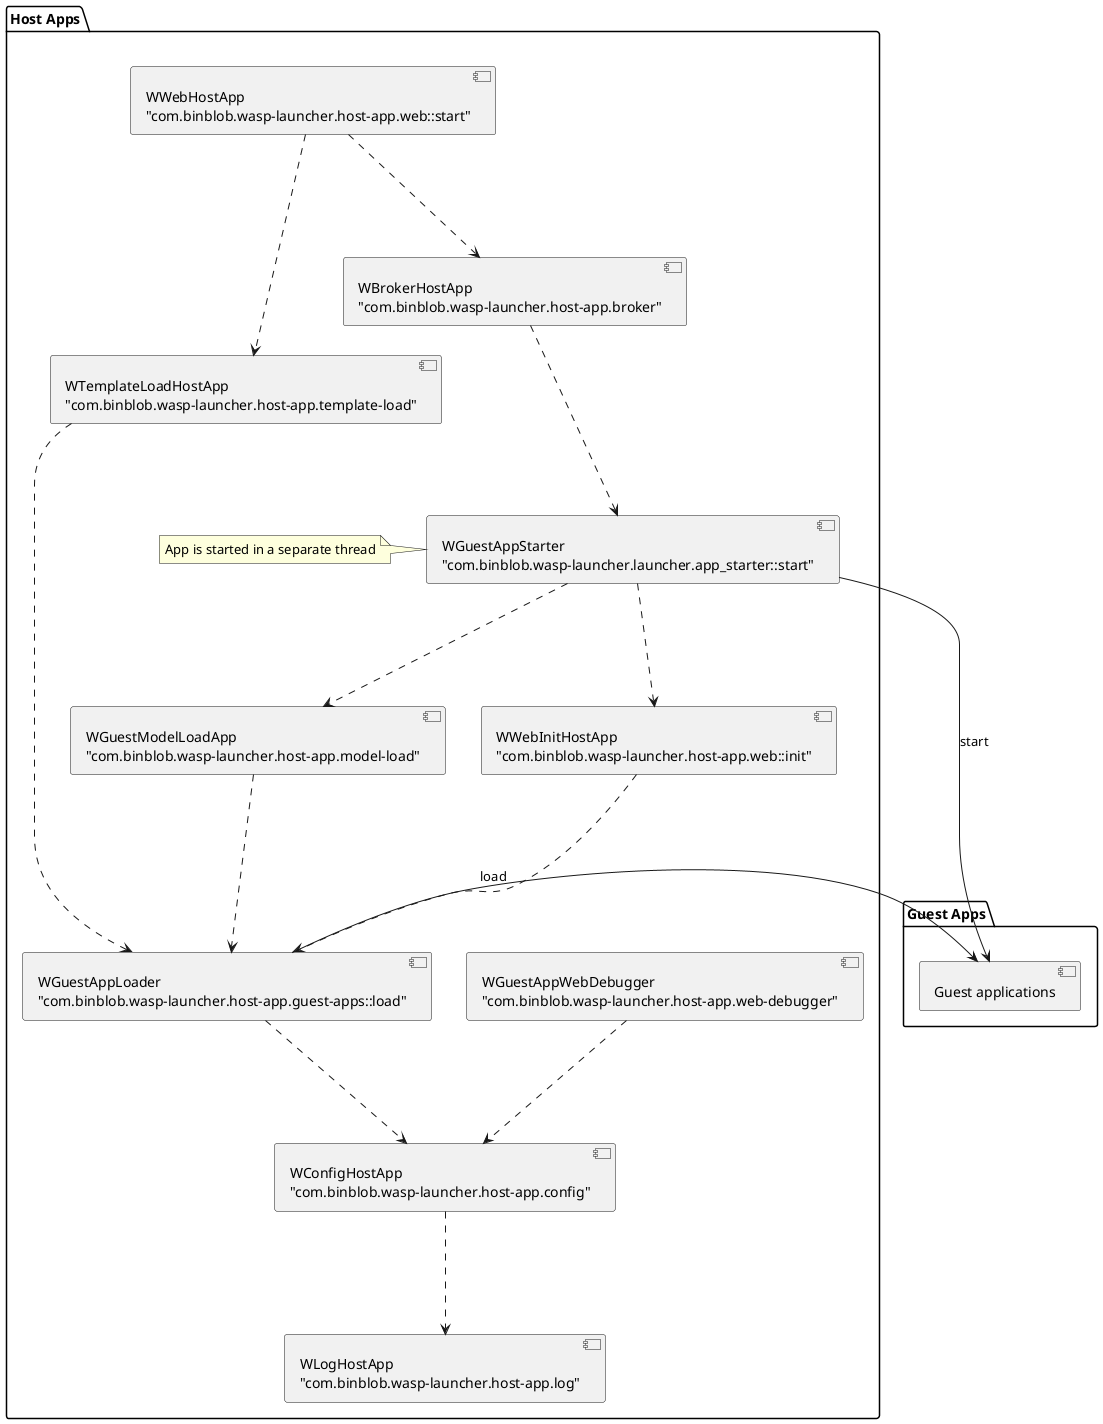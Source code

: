 @startuml

package "Host Apps" {
component log [
WLogHostApp
"com.binblob.wasp-launcher.host-app.log"
]

component config [
WConfigHostApp
"com.binblob.wasp-launcher.host-app.config"
]

component loader [
WGuestAppLoader
"com.binblob.wasp-launcher.host-app.guest-apps::load"
]

component model [
WGuestModelLoadApp
"com.binblob.wasp-launcher.host-app.model-load"
]

component web_init [
WWebInitHostApp
"com.binblob.wasp-launcher.host-app.web::init"
]

component starter [
WGuestAppStarter
"com.binblob.wasp-launcher.launcher.app_starter::start"
]

note left of starter
App is started in a separate thread
end note

component template [
WTemplateLoadHostApp
"com.binblob.wasp-launcher.host-app.template-load"
]

component debugger [
WGuestAppWebDebugger
"com.binblob.wasp-launcher.host-app.web-debugger"
]

component broker [
WBrokerHostApp
"com.binblob.wasp-launcher.host-app.broker"
]

component web_host [
WWebHostApp
"com.binblob.wasp-launcher.host-app.web::start"
]

config .-down-> log
loader .-down-> config
model .-down-> loader
template .-down-> loader
web_init .-down-> loader
starter .-down-> web_init
starter .-down-> model
broker .-down-> starter
web_host .-down-> broker
web_host .-down-> template
debugger .-down-> config

}

package "Guest Apps" {
component guest_apps [
	Guest applications
]

loader -> guest_apps: load
starter -> guest_apps: start
}

@enduml
